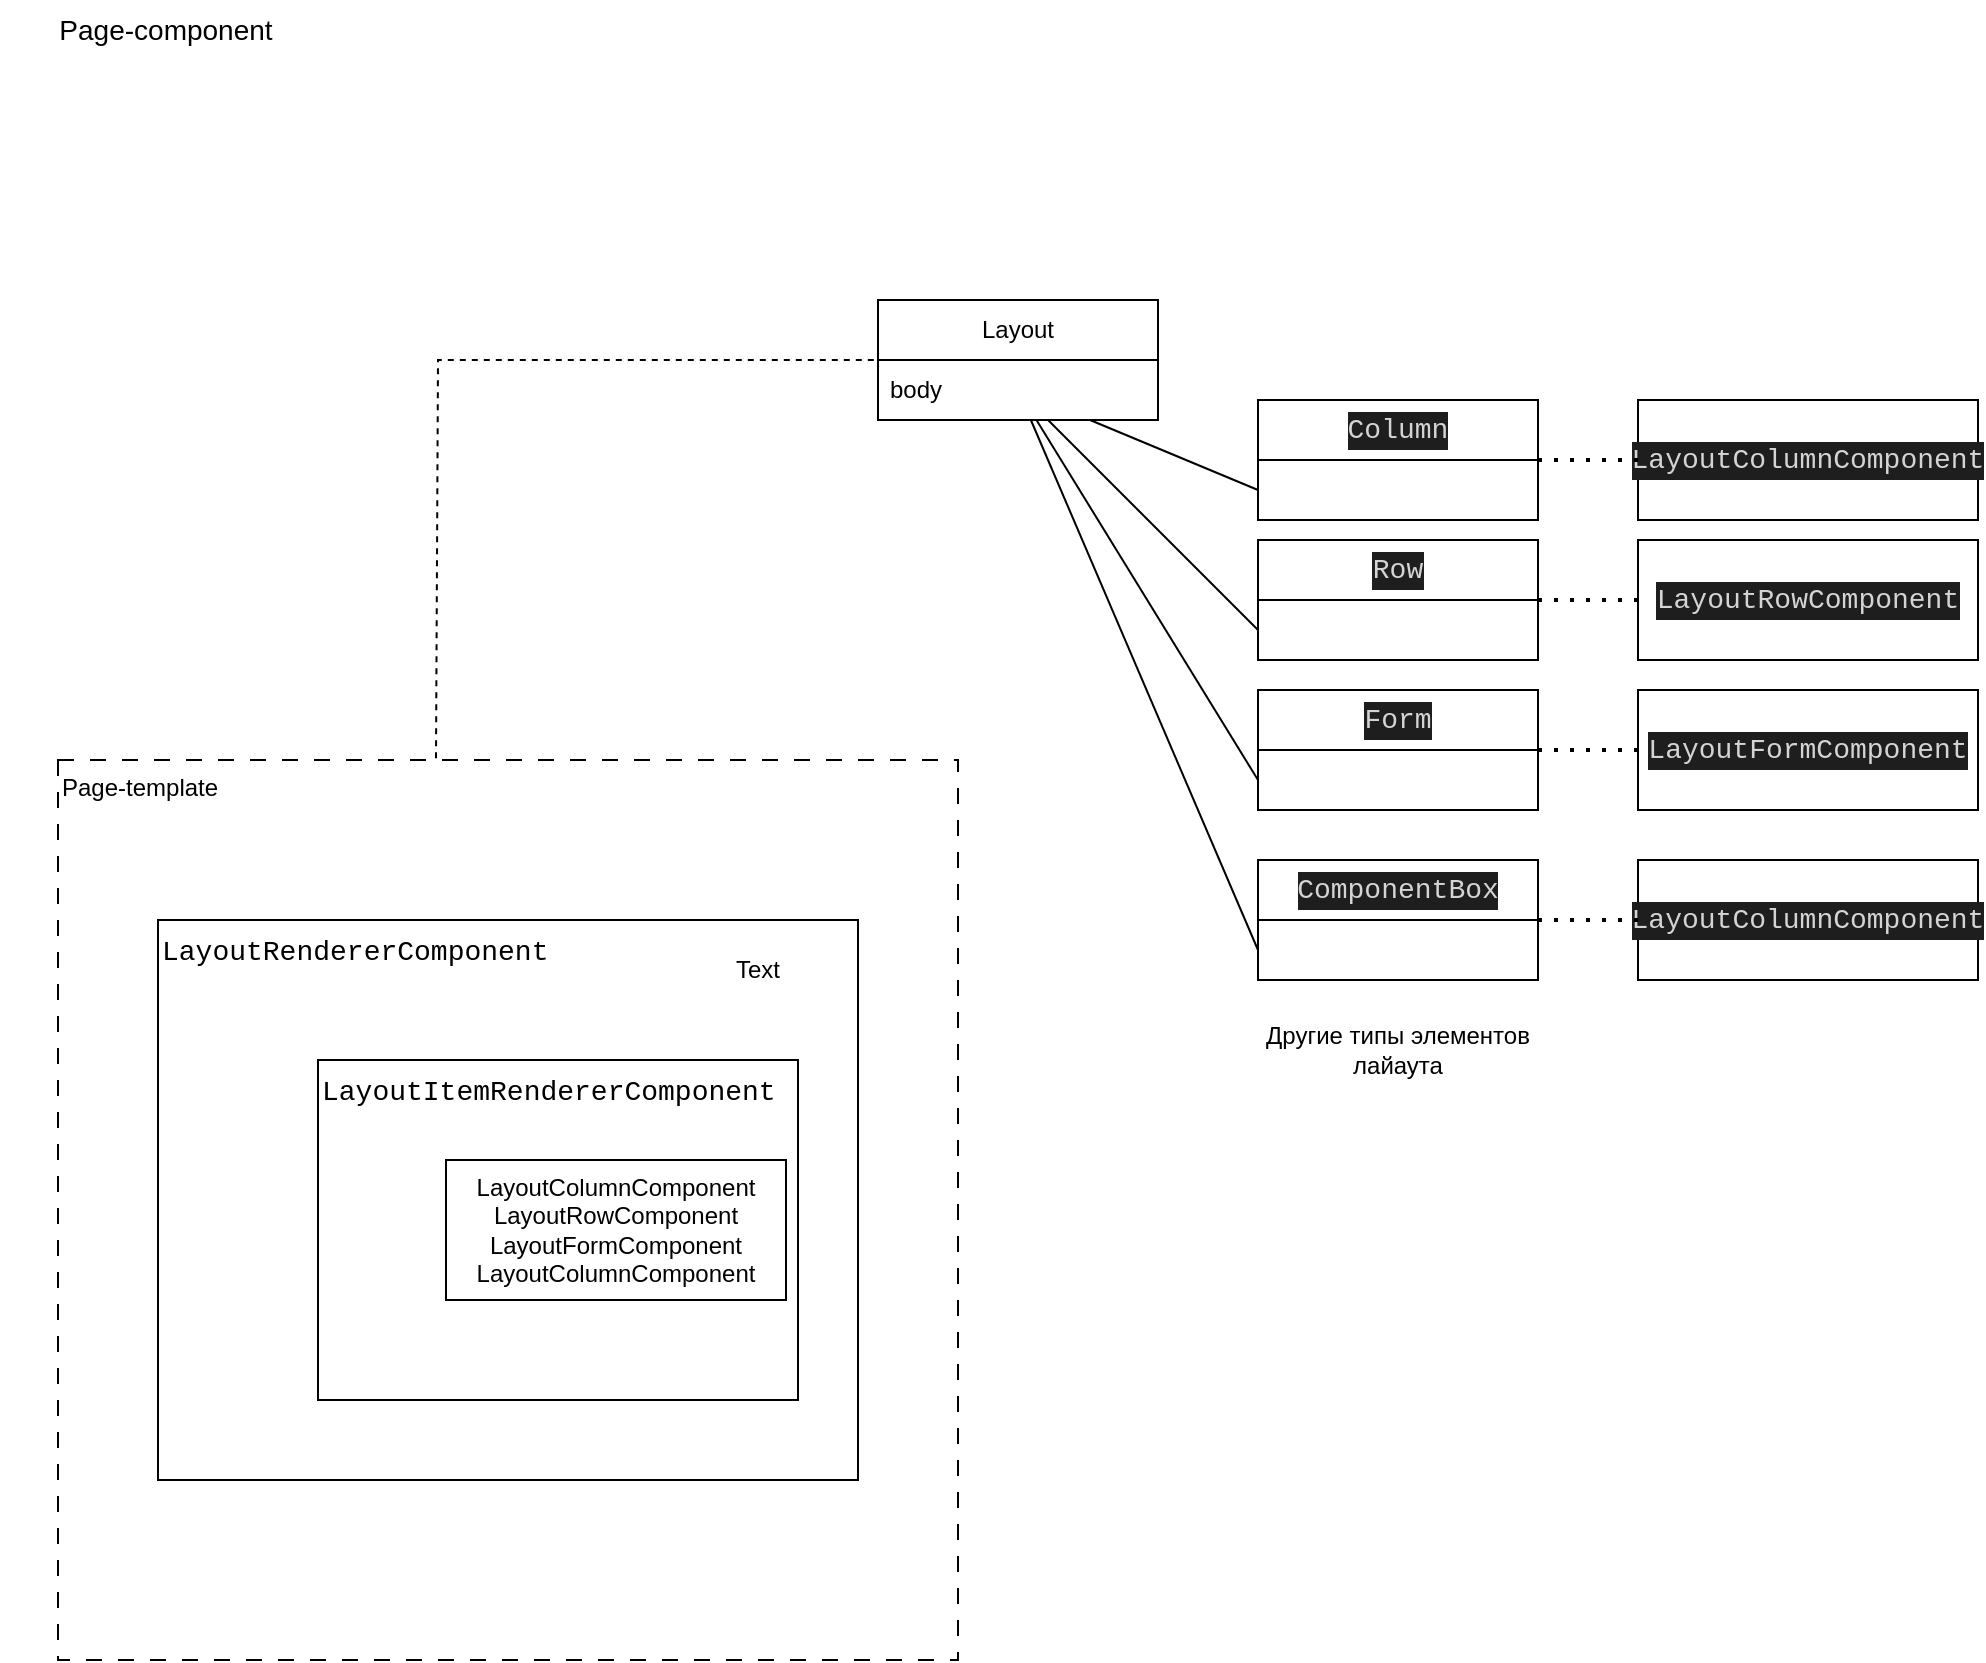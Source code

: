 <mxfile version="21.6.5" type="github" pages="2">
  <diagram name="Страница 1" id="rE3JiDzKrR4RY6Qhn95g">
    <mxGraphModel dx="2034" dy="1358" grid="1" gridSize="10" guides="1" tooltips="1" connect="1" arrows="1" fold="1" page="1" pageScale="1" pageWidth="827" pageHeight="1169" math="0" shadow="0">
      <root>
        <mxCell id="0" />
        <mxCell id="1" parent="0" />
        <mxCell id="lVnui25TYppAC2kU3Qcb-33" value="Page-template" style="whiteSpace=wrap;html=1;aspect=fixed;dashed=1;dashPattern=8 8;align=left;verticalAlign=top;" vertex="1" parent="1">
          <mxGeometry x="360" y="530" width="450" height="450" as="geometry" />
        </mxCell>
        <mxCell id="lVnui25TYppAC2kU3Qcb-5" value="&lt;div style=&quot;font-family: Consolas, &amp;quot;Courier New&amp;quot;, monospace; font-size: 14px; line-height: 19px;&quot;&gt;&lt;span style=&quot;background-color: rgb(255, 255, 255);&quot;&gt;LayoutRendererComponent&lt;/span&gt;&lt;/div&gt;" style="rounded=0;whiteSpace=wrap;html=1;align=left;horizontal=1;verticalAlign=top;" vertex="1" parent="1">
          <mxGeometry x="410" y="610" width="350" height="280" as="geometry" />
        </mxCell>
        <mxCell id="lVnui25TYppAC2kU3Qcb-6" value="&lt;div style=&quot;font-family: Consolas, &amp;quot;Courier New&amp;quot;, monospace; font-size: 14px; line-height: 19px;&quot;&gt;&lt;div style=&quot;line-height: 19px;&quot;&gt;&lt;span style=&quot;background-color: rgb(255, 255, 255);&quot;&gt;LayoutItemRendererComponent&lt;/span&gt;&lt;/div&gt;&lt;/div&gt;" style="rounded=0;whiteSpace=wrap;html=1;verticalAlign=top;align=left;" vertex="1" parent="1">
          <mxGeometry x="490" y="680" width="240" height="170" as="geometry" />
        </mxCell>
        <mxCell id="lVnui25TYppAC2kU3Qcb-7" value="&lt;div style=&quot;font-family: Consolas, &amp;quot;Courier New&amp;quot;, monospace; font-size: 14px; line-height: 19px;&quot;&gt;&lt;div style=&quot;color: rgb(212, 212, 212); background-color: rgb(30, 30, 30); line-height: 19px;&quot;&gt;&lt;div style=&quot;line-height: 19px;&quot;&gt;LayoutColumnComponent&lt;/div&gt;&lt;/div&gt;&lt;/div&gt;" style="rounded=0;whiteSpace=wrap;html=1;" vertex="1" parent="1">
          <mxGeometry x="1150" y="350" width="170" height="60" as="geometry" />
        </mxCell>
        <mxCell id="lVnui25TYppAC2kU3Qcb-8" value="Layout" style="swimlane;fontStyle=0;childLayout=stackLayout;horizontal=1;startSize=30;horizontalStack=0;resizeParent=1;resizeParentMax=0;resizeLast=0;collapsible=1;marginBottom=0;whiteSpace=wrap;html=1;" vertex="1" parent="1">
          <mxGeometry x="770" y="300" width="140" height="60" as="geometry" />
        </mxCell>
        <mxCell id="lVnui25TYppAC2kU3Qcb-11" value="body" style="text;strokeColor=none;fillColor=none;align=left;verticalAlign=middle;spacingLeft=4;spacingRight=4;overflow=hidden;points=[[0,0.5],[1,0.5]];portConstraint=eastwest;rotatable=0;whiteSpace=wrap;html=1;" vertex="1" parent="lVnui25TYppAC2kU3Qcb-8">
          <mxGeometry y="30" width="140" height="30" as="geometry" />
        </mxCell>
        <mxCell id="lVnui25TYppAC2kU3Qcb-14" value="&lt;div style=&quot;color: rgb(212, 212, 212); background-color: rgb(30, 30, 30); font-family: Consolas, &amp;quot;Courier New&amp;quot;, monospace; font-size: 14px; line-height: 19px;&quot;&gt;Column&lt;/div&gt;" style="swimlane;fontStyle=0;childLayout=stackLayout;horizontal=1;startSize=30;horizontalStack=0;resizeParent=1;resizeParentMax=0;resizeLast=0;collapsible=1;marginBottom=0;whiteSpace=wrap;html=1;" vertex="1" parent="1">
          <mxGeometry x="960" y="350" width="140" height="60" as="geometry" />
        </mxCell>
        <mxCell id="lVnui25TYppAC2kU3Qcb-12" value="&lt;div style=&quot;color: rgb(212, 212, 212); background-color: rgb(30, 30, 30); font-family: Consolas, &amp;quot;Courier New&amp;quot;, monospace; font-size: 14px; line-height: 19px;&quot;&gt;Row&lt;/div&gt;" style="swimlane;fontStyle=0;childLayout=stackLayout;horizontal=1;startSize=30;horizontalStack=0;resizeParent=1;resizeParentMax=0;resizeLast=0;collapsible=1;marginBottom=0;whiteSpace=wrap;html=1;" vertex="1" parent="1">
          <mxGeometry x="960" y="420" width="140" height="60" as="geometry" />
        </mxCell>
        <mxCell id="lVnui25TYppAC2kU3Qcb-15" value="&lt;div style=&quot;color: rgb(212, 212, 212); background-color: rgb(30, 30, 30); font-family: Consolas, &amp;quot;Courier New&amp;quot;, monospace; font-size: 14px; line-height: 19px;&quot;&gt;Form&lt;/div&gt;" style="swimlane;fontStyle=0;childLayout=stackLayout;horizontal=1;startSize=30;horizontalStack=0;resizeParent=1;resizeParentMax=0;resizeLast=0;collapsible=1;marginBottom=0;whiteSpace=wrap;html=1;" vertex="1" parent="1">
          <mxGeometry x="960" y="495" width="140" height="60" as="geometry" />
        </mxCell>
        <mxCell id="lVnui25TYppAC2kU3Qcb-17" value="&lt;div style=&quot;color: rgb(212, 212, 212); background-color: rgb(30, 30, 30); font-family: Consolas, &amp;quot;Courier New&amp;quot;, monospace; font-size: 14px; line-height: 19px;&quot;&gt;&lt;div style=&quot;line-height: 19px;&quot;&gt;ComponentBox&lt;/div&gt;&lt;/div&gt;" style="swimlane;fontStyle=0;childLayout=stackLayout;horizontal=1;startSize=30;horizontalStack=0;resizeParent=1;resizeParentMax=0;resizeLast=0;collapsible=1;marginBottom=0;whiteSpace=wrap;html=1;" vertex="1" parent="1">
          <mxGeometry x="960" y="580" width="140" height="60" as="geometry" />
        </mxCell>
        <mxCell id="lVnui25TYppAC2kU3Qcb-18" value="&lt;div style=&quot;font-family: Consolas, &amp;quot;Courier New&amp;quot;, monospace; font-size: 14px; line-height: 19px;&quot;&gt;&lt;div style=&quot;color: rgb(212, 212, 212); background-color: rgb(30, 30, 30); line-height: 19px;&quot;&gt;&lt;div style=&quot;line-height: 19px;&quot;&gt;&lt;div style=&quot;line-height: 19px;&quot;&gt;LayoutRowComponent&lt;/div&gt;&lt;/div&gt;&lt;/div&gt;&lt;/div&gt;" style="rounded=0;whiteSpace=wrap;html=1;" vertex="1" parent="1">
          <mxGeometry x="1150" y="420" width="170" height="60" as="geometry" />
        </mxCell>
        <mxCell id="lVnui25TYppAC2kU3Qcb-19" value="&lt;div style=&quot;font-family: Consolas, &amp;quot;Courier New&amp;quot;, monospace; font-size: 14px; line-height: 19px;&quot;&gt;&lt;div style=&quot;color: rgb(212, 212, 212); background-color: rgb(30, 30, 30); line-height: 19px;&quot;&gt;&lt;div style=&quot;line-height: 19px;&quot;&gt;&lt;div style=&quot;line-height: 19px;&quot;&gt;LayoutFormComponent&lt;/div&gt;&lt;/div&gt;&lt;/div&gt;&lt;/div&gt;" style="rounded=0;whiteSpace=wrap;html=1;" vertex="1" parent="1">
          <mxGeometry x="1150" y="495" width="170" height="60" as="geometry" />
        </mxCell>
        <mxCell id="lVnui25TYppAC2kU3Qcb-20" value="&lt;div style=&quot;font-family: Consolas, &amp;quot;Courier New&amp;quot;, monospace; font-size: 14px; line-height: 19px;&quot;&gt;&lt;div style=&quot;color: rgb(212, 212, 212); background-color: rgb(30, 30, 30); line-height: 19px;&quot;&gt;&lt;div style=&quot;line-height: 19px;&quot;&gt;LayoutColumnComponent&lt;/div&gt;&lt;/div&gt;&lt;/div&gt;" style="rounded=0;whiteSpace=wrap;html=1;" vertex="1" parent="1">
          <mxGeometry x="1150" y="580" width="170" height="60" as="geometry" />
        </mxCell>
        <mxCell id="lVnui25TYppAC2kU3Qcb-21" value="" style="endArrow=none;html=1;rounded=0;entryX=0;entryY=0.75;entryDx=0;entryDy=0;" edge="1" parent="1" source="lVnui25TYppAC2kU3Qcb-11" target="lVnui25TYppAC2kU3Qcb-14">
          <mxGeometry width="50" height="50" relative="1" as="geometry">
            <mxPoint x="780" y="370" as="sourcePoint" />
            <mxPoint x="970" y="390" as="targetPoint" />
          </mxGeometry>
        </mxCell>
        <mxCell id="lVnui25TYppAC2kU3Qcb-22" value="" style="endArrow=none;html=1;rounded=0;entryX=0;entryY=0.75;entryDx=0;entryDy=0;" edge="1" parent="1" source="lVnui25TYppAC2kU3Qcb-11" target="lVnui25TYppAC2kU3Qcb-15">
          <mxGeometry width="50" height="50" relative="1" as="geometry">
            <mxPoint x="780" y="370" as="sourcePoint" />
            <mxPoint x="830" y="320" as="targetPoint" />
          </mxGeometry>
        </mxCell>
        <mxCell id="lVnui25TYppAC2kU3Qcb-23" value="" style="endArrow=none;html=1;rounded=0;entryX=0;entryY=0.75;entryDx=0;entryDy=0;" edge="1" parent="1" source="lVnui25TYppAC2kU3Qcb-11" target="lVnui25TYppAC2kU3Qcb-12">
          <mxGeometry width="50" height="50" relative="1" as="geometry">
            <mxPoint x="870" y="510" as="sourcePoint" />
            <mxPoint x="920" y="460" as="targetPoint" />
          </mxGeometry>
        </mxCell>
        <mxCell id="lVnui25TYppAC2kU3Qcb-24" value="" style="endArrow=none;html=1;rounded=0;entryX=0;entryY=0.75;entryDx=0;entryDy=0;" edge="1" parent="1" source="lVnui25TYppAC2kU3Qcb-11" target="lVnui25TYppAC2kU3Qcb-17">
          <mxGeometry width="50" height="50" relative="1" as="geometry">
            <mxPoint x="780" y="370" as="sourcePoint" />
            <mxPoint x="830" y="320" as="targetPoint" />
          </mxGeometry>
        </mxCell>
        <mxCell id="lVnui25TYppAC2kU3Qcb-26" value="LayoutColumnComponent&lt;br&gt;LayoutRowComponent&lt;br&gt;LayoutFormComponent&lt;br&gt;LayoutColumnComponent" style="rounded=0;whiteSpace=wrap;html=1;" vertex="1" parent="1">
          <mxGeometry x="554" y="730" width="170" height="70" as="geometry" />
        </mxCell>
        <mxCell id="lVnui25TYppAC2kU3Qcb-27" value="" style="endArrow=none;dashed=1;html=1;dashPattern=1 3;strokeWidth=2;rounded=0;exitX=1;exitY=0.5;exitDx=0;exitDy=0;" edge="1" parent="1" source="lVnui25TYppAC2kU3Qcb-14" target="lVnui25TYppAC2kU3Qcb-7">
          <mxGeometry width="50" height="50" relative="1" as="geometry">
            <mxPoint x="1110" y="390" as="sourcePoint" />
            <mxPoint x="830" y="620" as="targetPoint" />
          </mxGeometry>
        </mxCell>
        <mxCell id="lVnui25TYppAC2kU3Qcb-28" value="" style="endArrow=none;dashed=1;html=1;dashPattern=1 3;strokeWidth=2;rounded=0;entryX=0;entryY=0.5;entryDx=0;entryDy=0;exitX=1;exitY=0.5;exitDx=0;exitDy=0;" edge="1" parent="1" source="lVnui25TYppAC2kU3Qcb-12" target="lVnui25TYppAC2kU3Qcb-18">
          <mxGeometry width="50" height="50" relative="1" as="geometry">
            <mxPoint x="780" y="670" as="sourcePoint" />
            <mxPoint x="830" y="620" as="targetPoint" />
          </mxGeometry>
        </mxCell>
        <mxCell id="lVnui25TYppAC2kU3Qcb-29" value="" style="endArrow=none;dashed=1;html=1;dashPattern=1 3;strokeWidth=2;rounded=0;exitX=1;exitY=0.5;exitDx=0;exitDy=0;" edge="1" parent="1" source="lVnui25TYppAC2kU3Qcb-17" target="lVnui25TYppAC2kU3Qcb-20">
          <mxGeometry width="50" height="50" relative="1" as="geometry">
            <mxPoint x="780" y="670" as="sourcePoint" />
            <mxPoint x="830" y="620" as="targetPoint" />
          </mxGeometry>
        </mxCell>
        <mxCell id="lVnui25TYppAC2kU3Qcb-30" value="" style="endArrow=none;dashed=1;html=1;dashPattern=1 3;strokeWidth=2;rounded=0;entryX=0;entryY=0.5;entryDx=0;entryDy=0;exitX=1;exitY=0.5;exitDx=0;exitDy=0;" edge="1" parent="1" source="lVnui25TYppAC2kU3Qcb-15" target="lVnui25TYppAC2kU3Qcb-19">
          <mxGeometry width="50" height="50" relative="1" as="geometry">
            <mxPoint x="780" y="670" as="sourcePoint" />
            <mxPoint x="830" y="620" as="targetPoint" />
          </mxGeometry>
        </mxCell>
        <mxCell id="lVnui25TYppAC2kU3Qcb-31" value="Другие типы элементов лайаута" style="text;html=1;strokeColor=none;fillColor=none;align=center;verticalAlign=middle;whiteSpace=wrap;rounded=0;" vertex="1" parent="1">
          <mxGeometry x="960" y="660" width="140" height="30" as="geometry" />
        </mxCell>
        <mxCell id="lVnui25TYppAC2kU3Qcb-35" value="" style="endArrow=none;dashed=1;html=1;rounded=0;entryX=0;entryY=0.5;entryDx=0;entryDy=0;exitX=0.42;exitY=-0.002;exitDx=0;exitDy=0;exitPerimeter=0;" edge="1" parent="1" source="lVnui25TYppAC2kU3Qcb-33" target="lVnui25TYppAC2kU3Qcb-8">
          <mxGeometry width="50" height="50" relative="1" as="geometry">
            <mxPoint x="900" y="750" as="sourcePoint" />
            <mxPoint x="950" y="700" as="targetPoint" />
            <Array as="points">
              <mxPoint x="550" y="330" />
            </Array>
          </mxGeometry>
        </mxCell>
        <mxCell id="Q-AUY2VapFKkMb7MdvIe-1" value="Text" style="text;html=1;strokeColor=none;fillColor=none;align=center;verticalAlign=middle;whiteSpace=wrap;rounded=0;" vertex="1" parent="1">
          <mxGeometry x="680" y="620" width="60" height="30" as="geometry" />
        </mxCell>
        <mxCell id="Q-AUY2VapFKkMb7MdvIe-2" value="Page-component" style="text;html=1;strokeColor=none;fillColor=none;align=center;verticalAlign=middle;whiteSpace=wrap;rounded=0;fontSize=14;" vertex="1" parent="1">
          <mxGeometry x="331" y="150" width="166" height="30" as="geometry" />
        </mxCell>
      </root>
    </mxGraphModel>
  </diagram>
  <diagram id="FMrAPhpAqurdyDBPMZd2" name="Страница 2">
    <mxGraphModel dx="2034" dy="1358" grid="1" gridSize="10" guides="1" tooltips="1" connect="1" arrows="1" fold="1" page="1" pageScale="1" pageWidth="827" pageHeight="1169" math="0" shadow="0">
      <root>
        <mxCell id="0" />
        <mxCell id="1" parent="0" />
      </root>
    </mxGraphModel>
  </diagram>
</mxfile>
